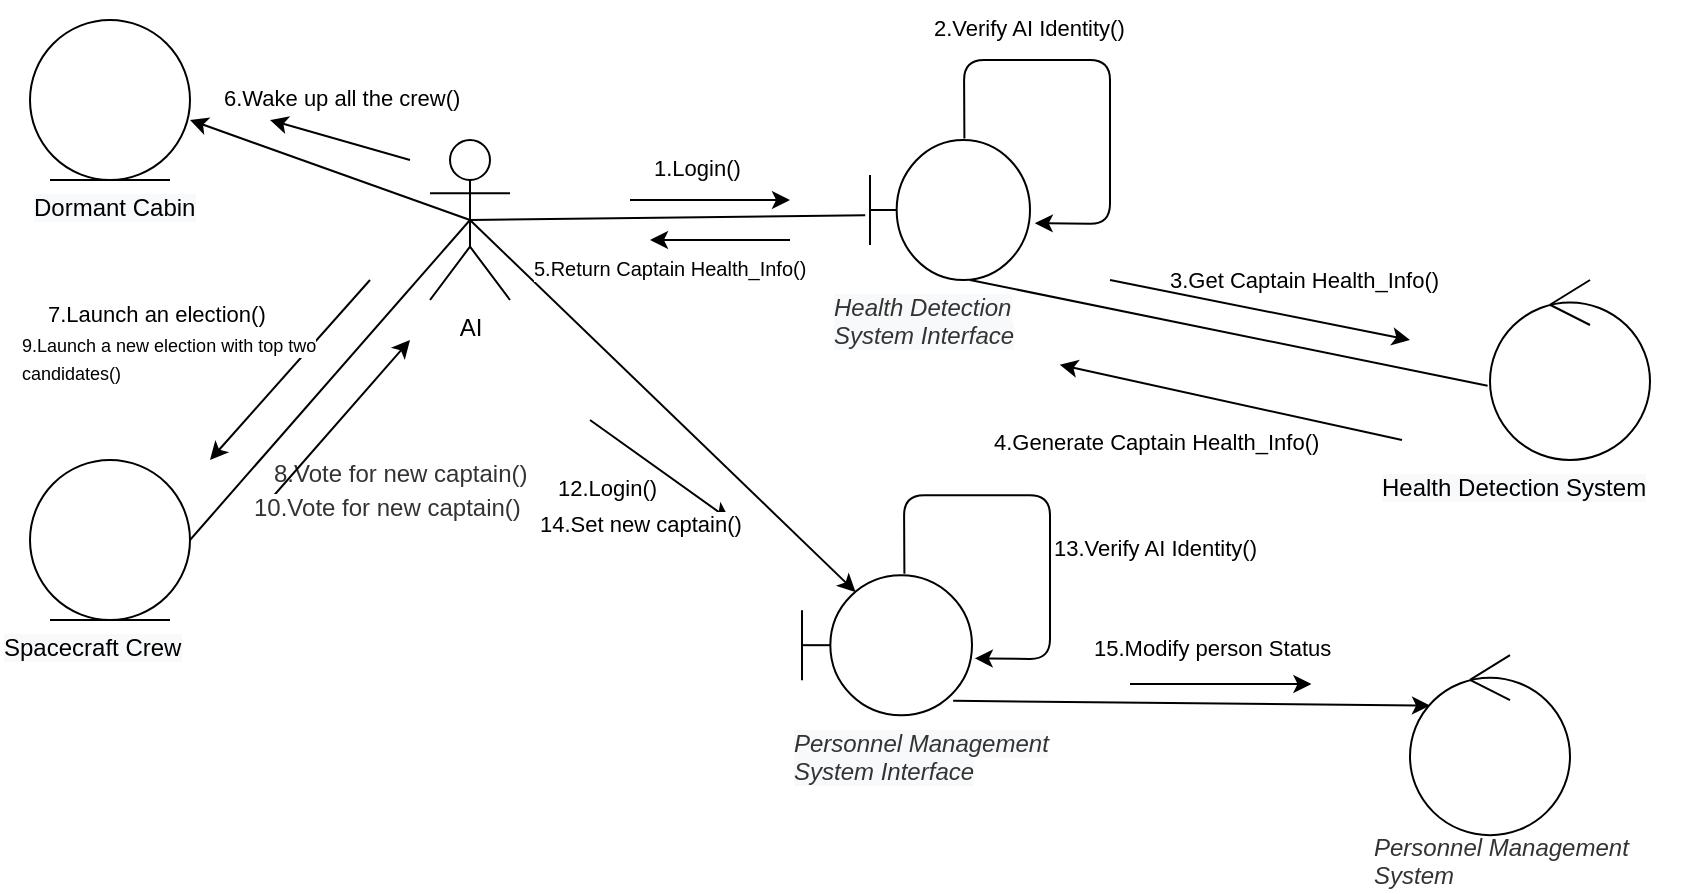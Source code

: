 <mxfile version="14.6.13" type="github">
  <diagram id="0U9pFDFcq5Cw8rffmfX7" name="Page-1">
    <mxGraphModel dx="1038" dy="585" grid="0" gridSize="10" guides="1" tooltips="1" connect="1" arrows="1" fold="1" page="1" pageScale="1" pageWidth="827" pageHeight="1169" math="0" shadow="0">
      <root>
        <mxCell id="0" />
        <mxCell id="1" parent="0" />
        <mxCell id="-IM5MBNO5oqZeWWgMELS-1" value="AI" style="shape=umlActor;verticalLabelPosition=bottom;verticalAlign=top;html=1;outlineConnect=0;" parent="1" vertex="1">
          <mxGeometry x="215" y="70" width="40" height="80" as="geometry" />
        </mxCell>
        <mxCell id="-IM5MBNO5oqZeWWgMELS-2" value="" style="shape=umlBoundary;whiteSpace=wrap;html=1;" parent="1" vertex="1">
          <mxGeometry x="435" y="70" width="80" height="70" as="geometry" />
        </mxCell>
        <mxCell id="-IM5MBNO5oqZeWWgMELS-3" value="" style="ellipse;shape=umlControl;whiteSpace=wrap;html=1;" parent="1" vertex="1">
          <mxGeometry x="745" y="140" width="80" height="90" as="geometry" />
        </mxCell>
        <mxCell id="-IM5MBNO5oqZeWWgMELS-4" value="" style="ellipse;shape=umlEntity;whiteSpace=wrap;html=1;" parent="1" vertex="1">
          <mxGeometry x="15" y="10" width="80" height="80" as="geometry" />
        </mxCell>
        <mxCell id="-IM5MBNO5oqZeWWgMELS-5" value="" style="ellipse;shape=umlEntity;whiteSpace=wrap;html=1;" parent="1" vertex="1">
          <mxGeometry x="15" y="230" width="80" height="80" as="geometry" />
        </mxCell>
        <mxCell id="-IM5MBNO5oqZeWWgMELS-6" value="" style="shape=umlBoundary;whiteSpace=wrap;html=1;" parent="1" vertex="1">
          <mxGeometry x="401" y="287.59" width="85" height="70" as="geometry" />
        </mxCell>
        <mxCell id="-IM5MBNO5oqZeWWgMELS-7" value="" style="ellipse;shape=umlControl;whiteSpace=wrap;html=1;" parent="1" vertex="1">
          <mxGeometry x="705" y="327.59" width="80" height="90" as="geometry" />
        </mxCell>
        <mxCell id="-IM5MBNO5oqZeWWgMELS-8" value="" style="endArrow=none;html=1;entryX=-0.03;entryY=0.537;entryDx=0;entryDy=0;entryPerimeter=0;exitX=0.5;exitY=0.5;exitDx=0;exitDy=0;exitPerimeter=0;" parent="1" source="-IM5MBNO5oqZeWWgMELS-1" target="-IM5MBNO5oqZeWWgMELS-2" edge="1">
          <mxGeometry width="50" height="50" relative="1" as="geometry">
            <mxPoint x="265" y="140" as="sourcePoint" />
            <mxPoint x="315" y="90" as="targetPoint" />
          </mxGeometry>
        </mxCell>
        <mxCell id="-IM5MBNO5oqZeWWgMELS-9" value="" style="endArrow=classic;html=1;exitX=0.59;exitY=-0.011;exitDx=0;exitDy=0;exitPerimeter=0;entryX=1.03;entryY=0.594;entryDx=0;entryDy=0;entryPerimeter=0;" parent="1" source="-IM5MBNO5oqZeWWgMELS-2" target="-IM5MBNO5oqZeWWgMELS-2" edge="1">
          <mxGeometry width="50" height="50" relative="1" as="geometry">
            <mxPoint x="455" y="70" as="sourcePoint" />
            <mxPoint x="505" y="20" as="targetPoint" />
            <Array as="points">
              <mxPoint x="482" y="30" />
              <mxPoint x="555" y="30" />
              <mxPoint x="555" y="112" />
            </Array>
          </mxGeometry>
        </mxCell>
        <mxCell id="-IM5MBNO5oqZeWWgMELS-10" value="" style="endArrow=none;html=1;entryX=-0.015;entryY=0.587;entryDx=0;entryDy=0;entryPerimeter=0;" parent="1" target="-IM5MBNO5oqZeWWgMELS-3" edge="1">
          <mxGeometry width="50" height="50" relative="1" as="geometry">
            <mxPoint x="485" y="140" as="sourcePoint" />
            <mxPoint x="595" y="150" as="targetPoint" />
          </mxGeometry>
        </mxCell>
        <mxCell id="-IM5MBNO5oqZeWWgMELS-14" value="&lt;span style=&quot;color: rgb(51 , 51 , 51) ; font-family: &amp;#34;helvetica&amp;#34; ; font-size: 12px ; font-style: italic ; font-weight: 400 ; letter-spacing: normal ; text-align: center ; text-indent: 0px ; text-transform: none ; word-spacing: 0px ; background-color: rgb(248 , 249 , 250) ; display: inline ; float: none&quot;&gt;Health Detection System Interface&lt;/span&gt;" style="text;whiteSpace=wrap;html=1;" parent="1" vertex="1">
          <mxGeometry x="415" y="140" width="130" height="30" as="geometry" />
        </mxCell>
        <mxCell id="-IM5MBNO5oqZeWWgMELS-15" value="&lt;span style=&quot;color: rgb(0, 0, 0); font-family: helvetica; font-size: 12px; font-style: normal; font-weight: 400; letter-spacing: normal; text-align: center; text-indent: 0px; text-transform: none; word-spacing: 0px; background-color: rgb(248, 249, 250); display: inline; float: none;&quot;&gt;Health Detection System&lt;/span&gt;" style="text;whiteSpace=wrap;html=1;" parent="1" vertex="1">
          <mxGeometry x="689" y="230" width="160" height="30" as="geometry" />
        </mxCell>
        <mxCell id="-IM5MBNO5oqZeWWgMELS-16" value="&lt;span style=&quot;color: rgb(0 , 0 , 0) ; font-family: &amp;#34;helvetica&amp;#34; ; font-size: 12px ; font-style: normal ; font-weight: 400 ; letter-spacing: normal ; text-align: center ; text-indent: 0px ; text-transform: none ; word-spacing: 0px ; background-color: rgb(248 , 249 , 250) ; display: inline ; float: none&quot;&gt;Dormant Cabin&lt;/span&gt;" style="text;whiteSpace=wrap;html=1;" parent="1" vertex="1">
          <mxGeometry x="15" y="90" width="110" height="30" as="geometry" />
        </mxCell>
        <mxCell id="-IM5MBNO5oqZeWWgMELS-17" value="&lt;span style=&quot;color: rgb(0 , 0 , 0) ; font-family: &amp;#34;helvetica&amp;#34; ; font-size: 12px ; font-style: normal ; font-weight: 400 ; letter-spacing: normal ; text-align: center ; text-indent: 0px ; text-transform: none ; word-spacing: 0px ; background-color: rgb(248 , 249 , 250) ; display: inline ; float: none&quot;&gt;Spacecraft Crew&lt;/span&gt;" style="text;whiteSpace=wrap;html=1;" parent="1" vertex="1">
          <mxGeometry y="310" width="110" height="30" as="geometry" />
        </mxCell>
        <mxCell id="-IM5MBNO5oqZeWWgMELS-18" value="&lt;span style=&quot;color: rgb(51, 51, 51); font-family: helvetica; font-size: 12px; font-style: italic; font-weight: 400; letter-spacing: normal; text-align: center; text-indent: 0px; text-transform: none; word-spacing: 0px; background-color: rgb(248, 249, 250); display: inline; float: none;&quot;&gt;Personnel Management System Interface&lt;/span&gt;" style="text;whiteSpace=wrap;html=1;" parent="1" vertex="1">
          <mxGeometry x="395" y="357.59" width="130" height="30" as="geometry" />
        </mxCell>
        <mxCell id="-IM5MBNO5oqZeWWgMELS-19" value="&lt;span style=&quot;color: rgb(51 , 51 , 51) ; font-family: &amp;#34;helvetica&amp;#34; ; font-style: italic ; text-align: center&quot;&gt;Personnel Management System&lt;/span&gt;" style="text;whiteSpace=wrap;html=1;" parent="1" vertex="1">
          <mxGeometry x="685" y="410" width="160" height="30" as="geometry" />
        </mxCell>
        <mxCell id="-IM5MBNO5oqZeWWgMELS-20" value="" style="endArrow=classic;html=1;entryX=1;entryY=0.625;entryDx=0;entryDy=0;entryPerimeter=0;exitX=0.5;exitY=0.5;exitDx=0;exitDy=0;exitPerimeter=0;" parent="1" source="-IM5MBNO5oqZeWWgMELS-1" target="-IM5MBNO5oqZeWWgMELS-4" edge="1">
          <mxGeometry width="50" height="50" relative="1" as="geometry">
            <mxPoint x="155" y="130" as="sourcePoint" />
            <mxPoint x="205" y="80" as="targetPoint" />
          </mxGeometry>
        </mxCell>
        <mxCell id="-IM5MBNO5oqZeWWgMELS-21" value="" style="endArrow=none;html=1;exitX=1;exitY=0.5;exitDx=0;exitDy=0;entryX=0.5;entryY=0.5;entryDx=0;entryDy=0;entryPerimeter=0;" parent="1" source="-IM5MBNO5oqZeWWgMELS-5" target="-IM5MBNO5oqZeWWgMELS-1" edge="1">
          <mxGeometry width="50" height="50" relative="1" as="geometry">
            <mxPoint x="175" y="230" as="sourcePoint" />
            <mxPoint x="265" y="110" as="targetPoint" />
          </mxGeometry>
        </mxCell>
        <mxCell id="-IM5MBNO5oqZeWWgMELS-22" value="" style="endArrow=classic;html=1;exitX=0.59;exitY=-0.011;exitDx=0;exitDy=0;exitPerimeter=0;entryX=1.03;entryY=0.594;entryDx=0;entryDy=0;entryPerimeter=0;" parent="1" edge="1">
          <mxGeometry width="50" height="50" relative="1" as="geometry">
            <mxPoint x="452.2" y="286.82" as="sourcePoint" />
            <mxPoint x="487.4" y="329.17" as="targetPoint" />
            <Array as="points">
              <mxPoint x="452" y="247.59" />
              <mxPoint x="525" y="247.59" />
              <mxPoint x="525" y="329.59" />
            </Array>
          </mxGeometry>
        </mxCell>
        <mxCell id="-IM5MBNO5oqZeWWgMELS-23" value="" style="endArrow=classic;html=1;entryX=0.315;entryY=0.12;entryDx=0;entryDy=0;entryPerimeter=0;exitX=0.5;exitY=0.5;exitDx=0;exitDy=0;exitPerimeter=0;" parent="1" source="-IM5MBNO5oqZeWWgMELS-1" target="-IM5MBNO5oqZeWWgMELS-6" edge="1">
          <mxGeometry width="50" height="50" relative="1" as="geometry">
            <mxPoint x="315" y="240" as="sourcePoint" />
            <mxPoint x="365" y="190" as="targetPoint" />
          </mxGeometry>
        </mxCell>
        <mxCell id="-IM5MBNO5oqZeWWgMELS-24" value="" style="endArrow=classic;html=1;entryX=0.125;entryY=0.28;entryDx=0;entryDy=0;entryPerimeter=0;exitX=0.889;exitY=0.897;exitDx=0;exitDy=0;exitPerimeter=0;" parent="1" source="-IM5MBNO5oqZeWWgMELS-6" target="-IM5MBNO5oqZeWWgMELS-7" edge="1">
          <mxGeometry width="50" height="50" relative="1" as="geometry">
            <mxPoint x="501" y="457.59" as="sourcePoint" />
            <mxPoint x="551" y="407.59" as="targetPoint" />
          </mxGeometry>
        </mxCell>
        <mxCell id="-IM5MBNO5oqZeWWgMELS-25" value="&lt;span style=&quot;color: rgb(0, 0, 0); font-family: helvetica; font-size: 11px; font-style: normal; font-weight: 400; letter-spacing: normal; text-align: center; text-indent: 0px; text-transform: none; word-spacing: 0px; background-color: rgb(255, 255, 255); display: inline; float: none;&quot;&gt;1.Login()&lt;/span&gt;" style="text;whiteSpace=wrap;html=1;" parent="1" vertex="1">
          <mxGeometry x="325" y="70" width="70" height="30" as="geometry" />
        </mxCell>
        <mxCell id="-IM5MBNO5oqZeWWgMELS-26" value="" style="endArrow=classic;html=1;entryX=1;entryY=1;entryDx=0;entryDy=0;" parent="1" target="-IM5MBNO5oqZeWWgMELS-25" edge="1">
          <mxGeometry width="50" height="50" relative="1" as="geometry">
            <mxPoint x="315" y="100" as="sourcePoint" />
            <mxPoint x="385" y="100" as="targetPoint" />
          </mxGeometry>
        </mxCell>
        <mxCell id="-IM5MBNO5oqZeWWgMELS-27" value="" style="endArrow=classic;html=1;" parent="1" edge="1">
          <mxGeometry width="50" height="50" relative="1" as="geometry">
            <mxPoint x="395" y="120" as="sourcePoint" />
            <mxPoint x="325" y="120" as="targetPoint" />
          </mxGeometry>
        </mxCell>
        <mxCell id="-IM5MBNO5oqZeWWgMELS-28" value="&lt;span style=&quot;color: rgb(0 , 0 , 0) ; font-family: &amp;#34;helvetica&amp;#34; ; font-style: normal ; font-weight: 400 ; letter-spacing: normal ; text-align: center ; text-indent: 0px ; text-transform: none ; word-spacing: 0px ; background-color: rgb(255 , 255 , 255) ; display: inline ; float: none&quot;&gt;&lt;font style=&quot;font-size: 10px&quot;&gt;5.Return Captain Health_Info()&lt;/font&gt;&lt;/span&gt;" style="text;whiteSpace=wrap;html=1;" parent="1" vertex="1">
          <mxGeometry x="265" y="120" width="190" height="30" as="geometry" />
        </mxCell>
        <mxCell id="-IM5MBNO5oqZeWWgMELS-29" value="&lt;span style=&quot;color: rgb(0, 0, 0); font-family: helvetica; font-size: 11px; font-style: normal; font-weight: 400; letter-spacing: normal; text-align: center; text-indent: 0px; text-transform: none; word-spacing: 0px; background-color: rgb(255, 255, 255); display: inline; float: none;&quot;&gt;2.Verify AI Identity()&lt;/span&gt;" style="text;whiteSpace=wrap;html=1;" parent="1" vertex="1">
          <mxGeometry x="465" width="130" height="30" as="geometry" />
        </mxCell>
        <mxCell id="-IM5MBNO5oqZeWWgMELS-31" value="&lt;span style=&quot;color: rgb(0, 0, 0); font-family: helvetica; font-size: 11px; font-style: normal; font-weight: 400; letter-spacing: normal; text-align: center; text-indent: 0px; text-transform: none; word-spacing: 0px; background-color: rgb(255, 255, 255); display: inline; float: none;&quot;&gt;3.Get Captain Health_Info()&lt;/span&gt;" style="text;whiteSpace=wrap;html=1;rotation=0;" parent="1" vertex="1">
          <mxGeometry x="583" y="126" width="170" height="30" as="geometry" />
        </mxCell>
        <mxCell id="-IM5MBNO5oqZeWWgMELS-32" value="" style="endArrow=classic;html=1;" parent="1" edge="1">
          <mxGeometry width="50" height="50" relative="1" as="geometry">
            <mxPoint x="555" y="140" as="sourcePoint" />
            <mxPoint x="705" y="170" as="targetPoint" />
          </mxGeometry>
        </mxCell>
        <mxCell id="-IM5MBNO5oqZeWWgMELS-33" value="&lt;span style=&quot;color: rgb(0, 0, 0); font-family: helvetica; font-size: 11px; font-style: normal; font-weight: 400; letter-spacing: normal; text-align: center; text-indent: 0px; text-transform: none; word-spacing: 0px; background-color: rgb(255, 255, 255); display: inline; float: none;&quot;&gt;4.Generate Captain Health_Info()&lt;/span&gt;" style="text;whiteSpace=wrap;html=1;rotation=0;" parent="1" vertex="1">
          <mxGeometry x="495" y="207" width="200" height="30" as="geometry" />
        </mxCell>
        <mxCell id="-IM5MBNO5oqZeWWgMELS-34" value="" style="endArrow=classic;html=1;entryX=0;entryY=1;entryDx=0;entryDy=0;" parent="1" edge="1">
          <mxGeometry width="50" height="50" relative="1" as="geometry">
            <mxPoint x="701" y="220.0" as="sourcePoint" />
            <mxPoint x="529.915" y="182.407" as="targetPoint" />
          </mxGeometry>
        </mxCell>
        <mxCell id="-IM5MBNO5oqZeWWgMELS-35" value="" style="endArrow=classic;html=1;" parent="1" edge="1">
          <mxGeometry width="50" height="50" relative="1" as="geometry">
            <mxPoint x="205" y="80" as="sourcePoint" />
            <mxPoint x="135" y="60" as="targetPoint" />
          </mxGeometry>
        </mxCell>
        <mxCell id="-IM5MBNO5oqZeWWgMELS-36" value="&lt;span style=&quot;color: rgb(0, 0, 0); font-family: helvetica; font-size: 11px; font-style: normal; font-weight: 400; letter-spacing: normal; text-align: center; text-indent: 0px; text-transform: none; word-spacing: 0px; background-color: rgb(255, 255, 255); display: inline; float: none;&quot;&gt;6.Wake up all the crew()&lt;/span&gt;" style="text;whiteSpace=wrap;html=1;rotation=0;" parent="1" vertex="1">
          <mxGeometry x="110" y="35" width="150" height="30" as="geometry" />
        </mxCell>
        <mxCell id="-IM5MBNO5oqZeWWgMELS-37" value="&lt;span style=&quot;color: rgb(0, 0, 0); font-family: helvetica; font-size: 11px; font-style: normal; font-weight: 400; letter-spacing: normal; text-align: center; text-indent: 0px; text-transform: none; word-spacing: 0px; background-color: rgb(255, 255, 255); display: inline; float: none;&quot;&gt;7.Launch an election()&lt;/span&gt;" style="text;whiteSpace=wrap;html=1;rotation=0;" parent="1" vertex="1">
          <mxGeometry x="22" y="143" width="140" height="30" as="geometry" />
        </mxCell>
        <mxCell id="-IM5MBNO5oqZeWWgMELS-38" value="" style="endArrow=classic;html=1;" parent="1" edge="1">
          <mxGeometry width="50" height="50" relative="1" as="geometry">
            <mxPoint x="185" y="140" as="sourcePoint" />
            <mxPoint x="105" y="230" as="targetPoint" />
          </mxGeometry>
        </mxCell>
        <mxCell id="-IM5MBNO5oqZeWWgMELS-39" value="&lt;span style=&quot;color: rgb(51, 51, 51); font-family: helvetica; font-size: 12px; font-style: normal; font-weight: 400; letter-spacing: normal; text-align: center; text-indent: 0px; text-transform: none; word-spacing: 0px; background-color: rgb(255, 255, 255); display: inline; float: none;&quot;&gt;8.Vote for new captain()&lt;/span&gt;" style="text;whiteSpace=wrap;html=1;rotation=0;" parent="1" vertex="1">
          <mxGeometry x="135" y="223" width="150" height="30" as="geometry" />
        </mxCell>
        <mxCell id="-IM5MBNO5oqZeWWgMELS-40" value="" style="endArrow=classic;html=1;" parent="1" edge="1">
          <mxGeometry width="50" height="50" relative="1" as="geometry">
            <mxPoint x="135" y="250" as="sourcePoint" />
            <mxPoint x="205" y="170" as="targetPoint" />
          </mxGeometry>
        </mxCell>
        <mxCell id="-IM5MBNO5oqZeWWgMELS-41" value="&lt;span style=&quot;color: rgb(0 , 0 , 0) ; font-family: &amp;#34;helvetica&amp;#34; ; font-style: normal ; font-weight: 400 ; letter-spacing: normal ; text-align: center ; text-indent: 0px ; text-transform: none ; word-spacing: 0px ; background-color: rgb(255 , 255 , 255) ; display: inline ; float: none&quot;&gt;&lt;font style=&quot;font-size: 9px&quot;&gt;9.Launch a new election with top two candidates()&lt;/font&gt;&lt;/span&gt;" style="text;whiteSpace=wrap;html=1;rotation=0;" parent="1" vertex="1">
          <mxGeometry x="9" y="158" width="157.32" height="20" as="geometry" />
        </mxCell>
        <mxCell id="-IM5MBNO5oqZeWWgMELS-42" value="&lt;span style=&quot;color: rgb(51, 51, 51); font-family: helvetica; font-size: 12px; font-style: normal; font-weight: 400; letter-spacing: normal; text-align: center; text-indent: 0px; text-transform: none; word-spacing: 0px; background-color: rgb(255, 255, 255); display: inline; float: none;&quot;&gt;10.Vote for new captain()&lt;/span&gt;" style="text;whiteSpace=wrap;html=1;rotation=0;" parent="1" vertex="1">
          <mxGeometry x="125" y="240" width="160" height="30" as="geometry" />
        </mxCell>
        <mxCell id="-IM5MBNO5oqZeWWgMELS-43" value="&lt;span style=&quot;color: rgb(0, 0, 0); font-family: helvetica; font-size: 11px; font-style: normal; font-weight: 400; letter-spacing: normal; text-align: center; text-indent: 0px; text-transform: none; word-spacing: 0px; background-color: rgb(255, 255, 255); display: inline; float: none;&quot;&gt;12.Login()&lt;/span&gt;" style="text;whiteSpace=wrap;html=1;rotation=0;" parent="1" vertex="1">
          <mxGeometry x="277" y="230.0" width="80" height="30" as="geometry" />
        </mxCell>
        <mxCell id="-IM5MBNO5oqZeWWgMELS-44" value="" style="endArrow=classic;html=1;" parent="1" edge="1">
          <mxGeometry width="50" height="50" relative="1" as="geometry">
            <mxPoint x="295" y="210" as="sourcePoint" />
            <mxPoint x="365" y="260" as="targetPoint" />
          </mxGeometry>
        </mxCell>
        <mxCell id="-IM5MBNO5oqZeWWgMELS-45" value="&lt;span style=&quot;color: rgb(0, 0, 0); font-family: helvetica; font-size: 11px; font-style: normal; font-weight: 400; letter-spacing: normal; text-align: center; text-indent: 0px; text-transform: none; word-spacing: 0px; background-color: rgb(255, 255, 255); display: inline; float: none;&quot;&gt;14.Set new captain()&lt;/span&gt;" style="text;whiteSpace=wrap;html=1;rotation=0;" parent="1" vertex="1">
          <mxGeometry x="268" y="248.0" width="140" height="30" as="geometry" />
        </mxCell>
        <mxCell id="-IM5MBNO5oqZeWWgMELS-46" value="&lt;span style=&quot;color: rgb(0, 0, 0); font-family: helvetica; font-size: 11px; font-style: normal; font-weight: 400; letter-spacing: normal; text-align: center; text-indent: 0px; text-transform: none; word-spacing: 0px; background-color: rgb(255, 255, 255); display: inline; float: none;&quot;&gt;13.Verify AI Identity()&lt;/span&gt;" style="text;whiteSpace=wrap;html=1;" parent="1" vertex="1">
          <mxGeometry x="525" y="260" width="140" height="30" as="geometry" />
        </mxCell>
        <mxCell id="-IM5MBNO5oqZeWWgMELS-47" value="&lt;span style=&quot;color: rgb(0, 0, 0); font-family: helvetica; font-size: 11px; font-style: normal; font-weight: 400; letter-spacing: normal; text-align: center; text-indent: 0px; text-transform: none; word-spacing: 0px; background-color: rgb(255, 255, 255); display: inline; float: none;&quot;&gt;15.Modify person Status&lt;/span&gt;" style="text;whiteSpace=wrap;html=1;" parent="1" vertex="1">
          <mxGeometry x="545" y="310" width="160" height="30" as="geometry" />
        </mxCell>
        <mxCell id="-IM5MBNO5oqZeWWgMELS-48" value="" style="endArrow=classic;html=1;entryX=0.692;entryY=1.067;entryDx=0;entryDy=0;entryPerimeter=0;exitX=0.125;exitY=1.067;exitDx=0;exitDy=0;exitPerimeter=0;" parent="1" source="-IM5MBNO5oqZeWWgMELS-47" target="-IM5MBNO5oqZeWWgMELS-47" edge="1">
          <mxGeometry width="50" height="50" relative="1" as="geometry">
            <mxPoint x="575" y="430" as="sourcePoint" />
            <mxPoint x="625" y="380" as="targetPoint" />
          </mxGeometry>
        </mxCell>
      </root>
    </mxGraphModel>
  </diagram>
</mxfile>
